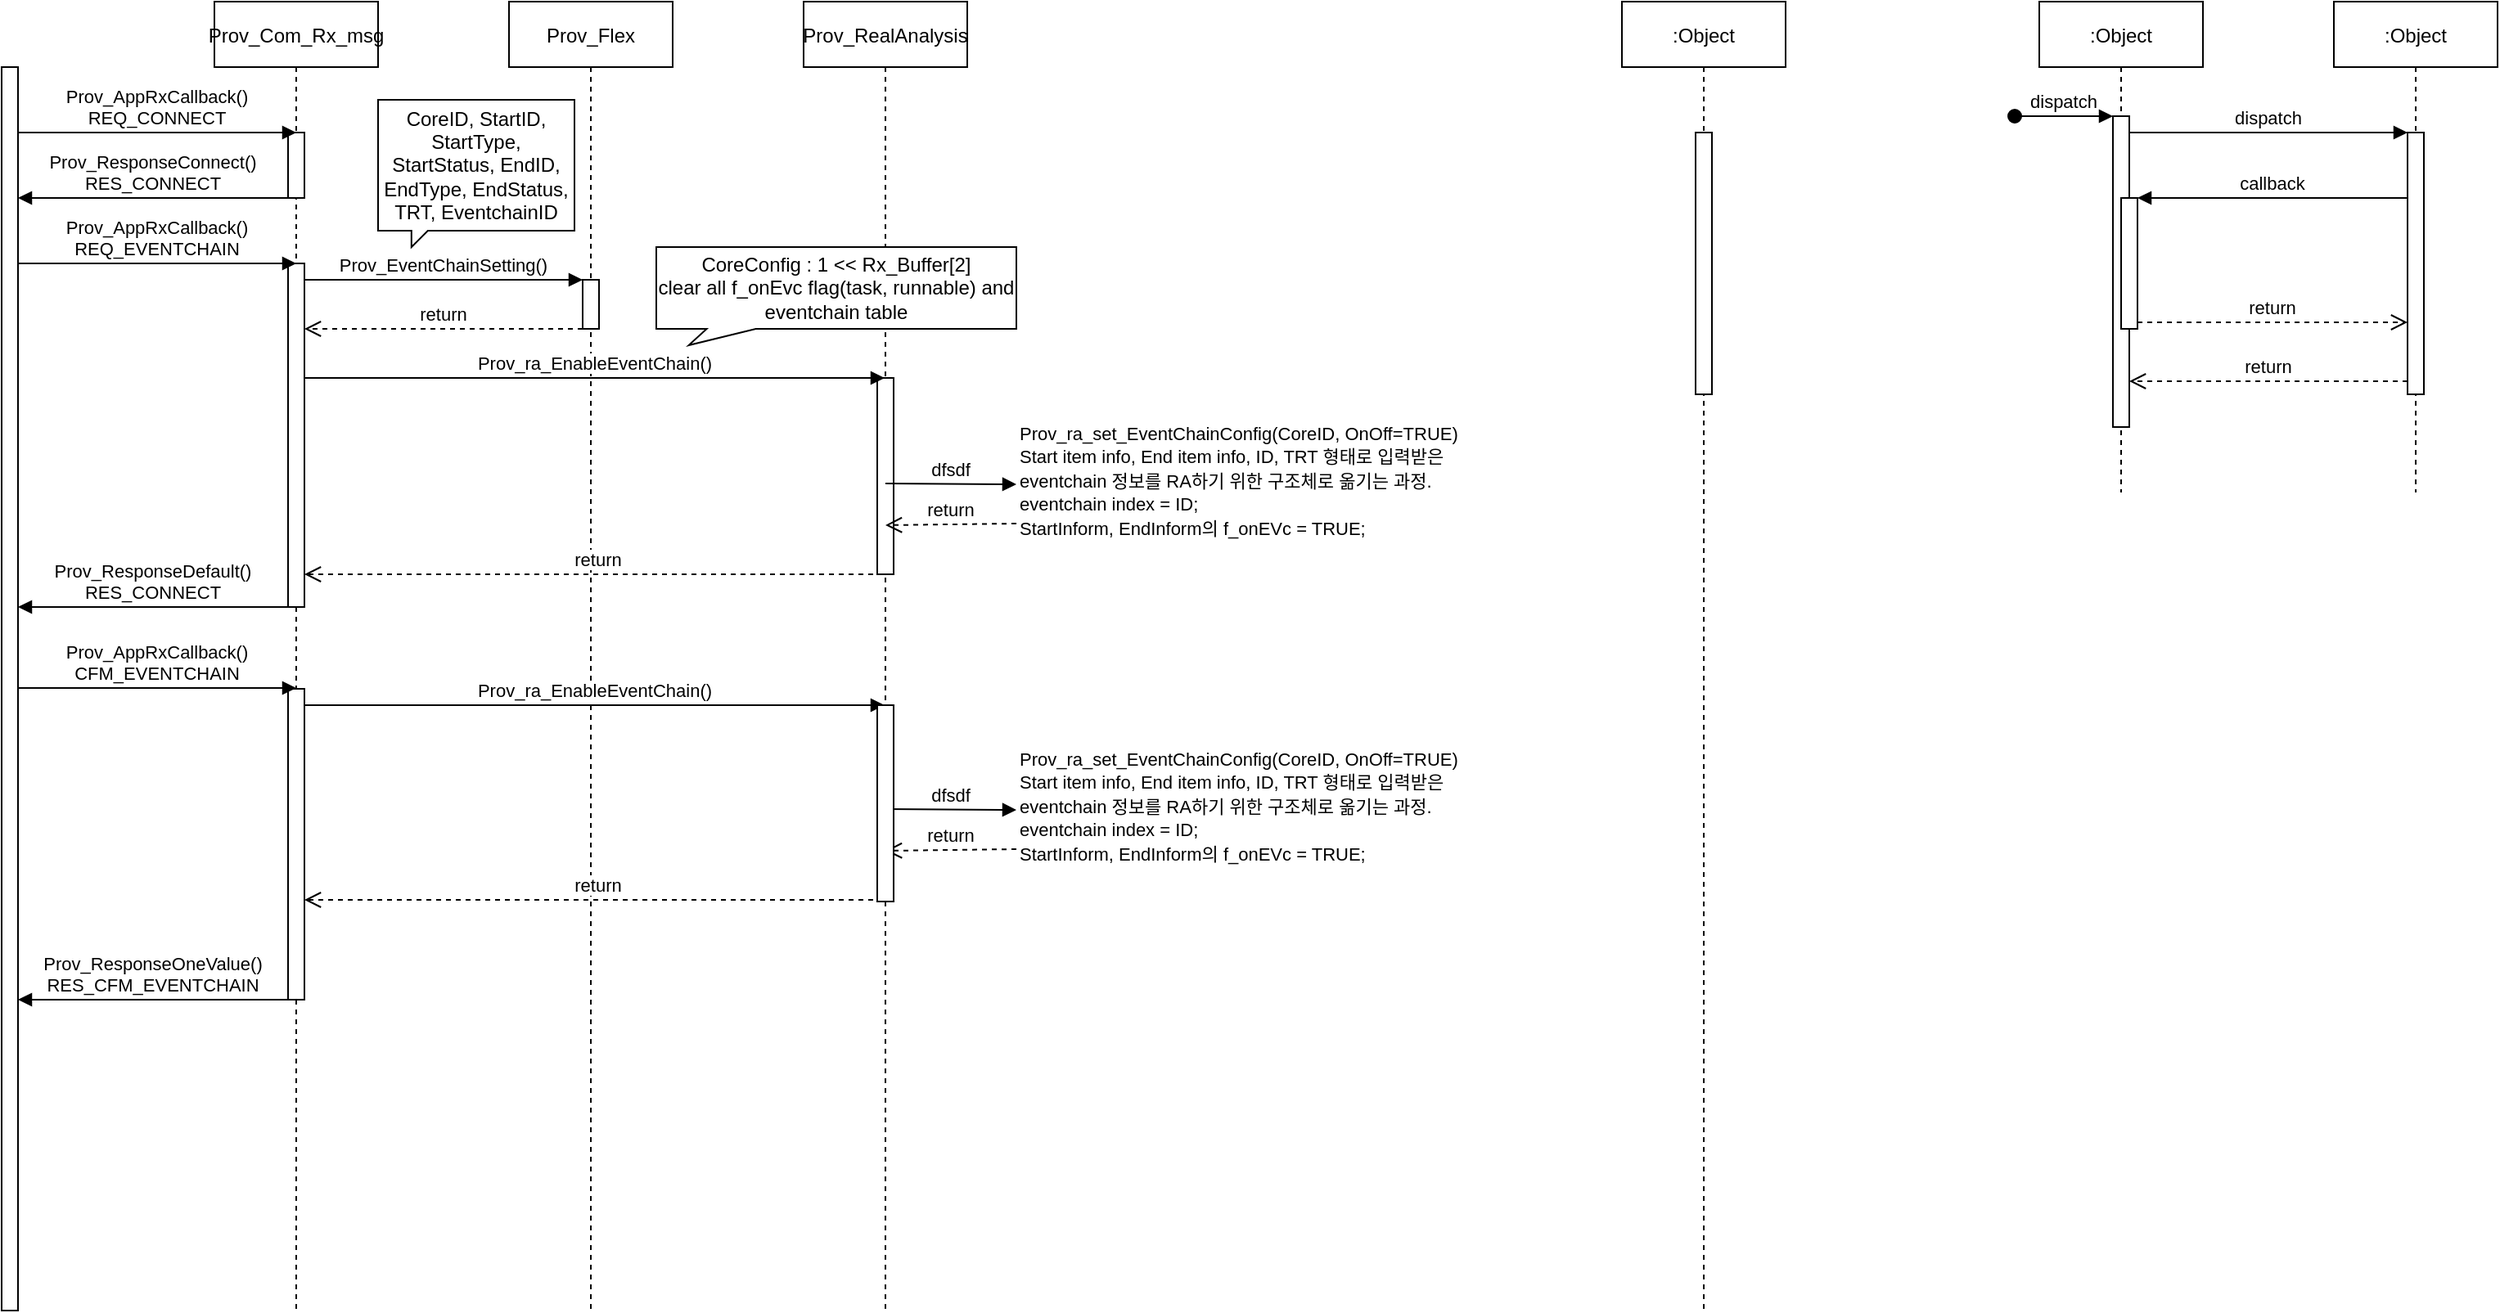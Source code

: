 <mxfile version="14.9.6" type="github">
  <diagram id="kgpKYQtTHZ0yAKxKKP6v" name="Page-1">
    <mxGraphModel dx="1662" dy="796" grid="1" gridSize="10" guides="1" tooltips="1" connect="1" arrows="1" fold="1" page="1" pageScale="1" pageWidth="1600" pageHeight="900" background="none" math="0" shadow="0">
      <root>
        <object label="" id="0">
          <mxCell />
        </object>
        <mxCell id="1" parent="0" />
        <mxCell id="3nuBFxr9cyL0pnOWT2aG-1" value="Prov_Com_Rx_msg" style="shape=umlLifeline;perimeter=lifelinePerimeter;container=1;collapsible=0;recursiveResize=0;rounded=0;shadow=0;strokeWidth=1;" parent="1" vertex="1">
          <mxGeometry x="170" y="40" width="100" height="800" as="geometry" />
        </mxCell>
        <mxCell id="3nuBFxr9cyL0pnOWT2aG-2" value="" style="points=[];perimeter=orthogonalPerimeter;rounded=0;shadow=0;strokeWidth=1;" parent="3nuBFxr9cyL0pnOWT2aG-1" vertex="1">
          <mxGeometry x="45" y="80" width="10" height="40" as="geometry" />
        </mxCell>
        <mxCell id="3nuBFxr9cyL0pnOWT2aG-5" value="Prov_Flex" style="shape=umlLifeline;perimeter=lifelinePerimeter;container=1;collapsible=0;recursiveResize=0;rounded=0;shadow=0;strokeWidth=1;" parent="1" vertex="1">
          <mxGeometry x="350" y="40" width="100" height="800" as="geometry" />
        </mxCell>
        <mxCell id="3nuBFxr9cyL0pnOWT2aG-6" value="" style="points=[];perimeter=orthogonalPerimeter;rounded=0;shadow=0;strokeWidth=1;" parent="3nuBFxr9cyL0pnOWT2aG-5" vertex="1">
          <mxGeometry x="45" y="170" width="10" height="30" as="geometry" />
        </mxCell>
        <mxCell id="O0rYHsYLg1H_dyIOlwgl-3" value="Prov_RealAnalysis" style="shape=umlLifeline;perimeter=lifelinePerimeter;container=1;collapsible=0;recursiveResize=0;rounded=0;shadow=0;strokeWidth=1;" vertex="1" parent="1">
          <mxGeometry x="530" y="40" width="100" height="800" as="geometry" />
        </mxCell>
        <mxCell id="O0rYHsYLg1H_dyIOlwgl-4" value="" style="points=[];perimeter=orthogonalPerimeter;rounded=0;shadow=0;strokeWidth=1;" vertex="1" parent="O0rYHsYLg1H_dyIOlwgl-3">
          <mxGeometry x="45" y="230" width="10" height="120" as="geometry" />
        </mxCell>
        <mxCell id="O0rYHsYLg1H_dyIOlwgl-7" value=":Object" style="shape=umlLifeline;perimeter=lifelinePerimeter;container=1;collapsible=0;recursiveResize=0;rounded=0;shadow=0;strokeWidth=1;" vertex="1" parent="1">
          <mxGeometry x="1030" y="40" width="100" height="800" as="geometry" />
        </mxCell>
        <mxCell id="O0rYHsYLg1H_dyIOlwgl-8" value="" style="points=[];perimeter=orthogonalPerimeter;rounded=0;shadow=0;strokeWidth=1;" vertex="1" parent="O0rYHsYLg1H_dyIOlwgl-7">
          <mxGeometry x="45" y="80" width="10" height="160" as="geometry" />
        </mxCell>
        <mxCell id="O0rYHsYLg1H_dyIOlwgl-13" value=":Object" style="shape=umlLifeline;perimeter=lifelinePerimeter;container=1;collapsible=0;recursiveResize=0;rounded=0;shadow=0;strokeWidth=1;" vertex="1" parent="1">
          <mxGeometry x="1285" y="40" width="100" height="300" as="geometry" />
        </mxCell>
        <mxCell id="O0rYHsYLg1H_dyIOlwgl-14" value="" style="points=[];perimeter=orthogonalPerimeter;rounded=0;shadow=0;strokeWidth=1;" vertex="1" parent="O0rYHsYLg1H_dyIOlwgl-13">
          <mxGeometry x="45" y="70" width="10" height="190" as="geometry" />
        </mxCell>
        <mxCell id="O0rYHsYLg1H_dyIOlwgl-15" value="dispatch" style="verticalAlign=bottom;startArrow=oval;endArrow=block;startSize=8;shadow=0;strokeWidth=1;" edge="1" parent="O0rYHsYLg1H_dyIOlwgl-13" target="O0rYHsYLg1H_dyIOlwgl-14">
          <mxGeometry relative="1" as="geometry">
            <mxPoint x="-15" y="70" as="sourcePoint" />
          </mxGeometry>
        </mxCell>
        <mxCell id="O0rYHsYLg1H_dyIOlwgl-16" value="" style="points=[];perimeter=orthogonalPerimeter;rounded=0;shadow=0;strokeWidth=1;" vertex="1" parent="O0rYHsYLg1H_dyIOlwgl-13">
          <mxGeometry x="50" y="120" width="10" height="80" as="geometry" />
        </mxCell>
        <mxCell id="O0rYHsYLg1H_dyIOlwgl-17" value=":Object" style="shape=umlLifeline;perimeter=lifelinePerimeter;container=1;collapsible=0;recursiveResize=0;rounded=0;shadow=0;strokeWidth=1;" vertex="1" parent="1">
          <mxGeometry x="1465" y="40" width="100" height="300" as="geometry" />
        </mxCell>
        <mxCell id="O0rYHsYLg1H_dyIOlwgl-18" value="" style="points=[];perimeter=orthogonalPerimeter;rounded=0;shadow=0;strokeWidth=1;" vertex="1" parent="O0rYHsYLg1H_dyIOlwgl-17">
          <mxGeometry x="45" y="80" width="10" height="160" as="geometry" />
        </mxCell>
        <mxCell id="O0rYHsYLg1H_dyIOlwgl-19" value="return" style="verticalAlign=bottom;endArrow=open;dashed=1;endSize=8;exitX=0;exitY=0.95;shadow=0;strokeWidth=1;" edge="1" source="O0rYHsYLg1H_dyIOlwgl-18" target="O0rYHsYLg1H_dyIOlwgl-14" parent="1">
          <mxGeometry relative="1" as="geometry">
            <mxPoint x="1440" y="196" as="targetPoint" />
          </mxGeometry>
        </mxCell>
        <mxCell id="O0rYHsYLg1H_dyIOlwgl-20" value="dispatch" style="verticalAlign=bottom;endArrow=block;entryX=0;entryY=0;shadow=0;strokeWidth=1;" edge="1" source="O0rYHsYLg1H_dyIOlwgl-14" target="O0rYHsYLg1H_dyIOlwgl-18" parent="1">
          <mxGeometry relative="1" as="geometry">
            <mxPoint x="1440" y="120" as="sourcePoint" />
          </mxGeometry>
        </mxCell>
        <mxCell id="O0rYHsYLg1H_dyIOlwgl-21" value="callback" style="verticalAlign=bottom;endArrow=block;entryX=1;entryY=0;shadow=0;strokeWidth=1;" edge="1" source="O0rYHsYLg1H_dyIOlwgl-18" target="O0rYHsYLg1H_dyIOlwgl-16" parent="1">
          <mxGeometry relative="1" as="geometry">
            <mxPoint x="1405" y="160" as="sourcePoint" />
          </mxGeometry>
        </mxCell>
        <mxCell id="O0rYHsYLg1H_dyIOlwgl-22" value="return" style="verticalAlign=bottom;endArrow=open;dashed=1;endSize=8;exitX=1;exitY=0.95;shadow=0;strokeWidth=1;" edge="1" source="O0rYHsYLg1H_dyIOlwgl-16" target="O0rYHsYLg1H_dyIOlwgl-18" parent="1">
          <mxGeometry relative="1" as="geometry">
            <mxPoint x="1405" y="217" as="targetPoint" />
          </mxGeometry>
        </mxCell>
        <mxCell id="O0rYHsYLg1H_dyIOlwgl-25" value="" style="points=[];perimeter=orthogonalPerimeter;rounded=0;shadow=0;strokeWidth=1;" vertex="1" parent="1">
          <mxGeometry x="40" y="80" width="10" height="760" as="geometry" />
        </mxCell>
        <mxCell id="O0rYHsYLg1H_dyIOlwgl-27" value="Prov_AppRxCallback()&#xa;REQ_CONNECT" style="verticalAlign=bottom;endArrow=block;entryX=0;entryY=0;shadow=0;strokeWidth=1;" edge="1" parent="1">
          <mxGeometry relative="1" as="geometry">
            <mxPoint x="50" y="120.0" as="sourcePoint" />
            <mxPoint x="220" y="120.0" as="targetPoint" />
          </mxGeometry>
        </mxCell>
        <mxCell id="O0rYHsYLg1H_dyIOlwgl-28" value="Prov_ResponseConnect()&#xa;RES_CONNECT" style="verticalAlign=bottom;endArrow=block;entryX=1;entryY=0;shadow=0;strokeWidth=1;" edge="1" parent="1">
          <mxGeometry relative="1" as="geometry">
            <mxPoint x="215" y="160" as="sourcePoint" />
            <mxPoint x="50" y="160" as="targetPoint" />
          </mxGeometry>
        </mxCell>
        <mxCell id="O0rYHsYLg1H_dyIOlwgl-30" value="" style="points=[];perimeter=orthogonalPerimeter;rounded=0;shadow=0;strokeWidth=1;" vertex="1" parent="1">
          <mxGeometry x="215" y="200" width="10" height="210" as="geometry" />
        </mxCell>
        <mxCell id="O0rYHsYLg1H_dyIOlwgl-29" value="Prov_AppRxCallback()&#xa;REQ_EVENTCHAIN" style="verticalAlign=bottom;endArrow=block;entryX=0;entryY=0;shadow=0;strokeWidth=1;" edge="1" parent="1">
          <mxGeometry relative="1" as="geometry">
            <mxPoint x="50" y="200.0" as="sourcePoint" />
            <mxPoint x="220" y="200.0" as="targetPoint" />
          </mxGeometry>
        </mxCell>
        <mxCell id="O0rYHsYLg1H_dyIOlwgl-34" value="Prov_EventChainSetting()" style="verticalAlign=bottom;endArrow=block;entryX=0;entryY=0;shadow=0;strokeWidth=1;" edge="1" parent="1">
          <mxGeometry relative="1" as="geometry">
            <mxPoint x="225" y="210.0" as="sourcePoint" />
            <mxPoint x="395" y="210.0" as="targetPoint" />
          </mxGeometry>
        </mxCell>
        <mxCell id="O0rYHsYLg1H_dyIOlwgl-35" value="CoreID, StartID, StartType, StartStatus, EndID, EndType, EndStatus, TRT, EventchainID" style="shape=callout;whiteSpace=wrap;html=1;perimeter=calloutPerimeter;position2=0.17;size=10;position=0.17;base=10;" vertex="1" parent="1">
          <mxGeometry x="270" y="100" width="120" height="90" as="geometry" />
        </mxCell>
        <mxCell id="O0rYHsYLg1H_dyIOlwgl-36" value="Prov_ResponseDefault()&#xa;RES_CONNECT" style="verticalAlign=bottom;endArrow=block;entryX=1;entryY=0;shadow=0;strokeWidth=1;" edge="1" parent="1">
          <mxGeometry relative="1" as="geometry">
            <mxPoint x="215" y="410" as="sourcePoint" />
            <mxPoint x="50" y="410" as="targetPoint" />
          </mxGeometry>
        </mxCell>
        <mxCell id="O0rYHsYLg1H_dyIOlwgl-39" value="return" style="verticalAlign=bottom;endArrow=open;dashed=1;endSize=8;exitX=0;exitY=0.95;shadow=0;strokeWidth=1;" edge="1" parent="1">
          <mxGeometry relative="1" as="geometry">
            <mxPoint x="225" y="240.0" as="targetPoint" />
            <mxPoint x="395" y="240.0" as="sourcePoint" />
          </mxGeometry>
        </mxCell>
        <mxCell id="O0rYHsYLg1H_dyIOlwgl-40" value="Prov_ra_EnableEventChain()" style="verticalAlign=bottom;endArrow=block;shadow=0;strokeWidth=1;" edge="1" parent="1" target="O0rYHsYLg1H_dyIOlwgl-3">
          <mxGeometry relative="1" as="geometry">
            <mxPoint x="225" y="270.0" as="sourcePoint" />
            <mxPoint x="570" y="270" as="targetPoint" />
          </mxGeometry>
        </mxCell>
        <mxCell id="O0rYHsYLg1H_dyIOlwgl-41" value="CoreConfig :&amp;nbsp;1 &amp;lt;&amp;lt; Rx_Buffer[2]&lt;br&gt;clear all f_onEvc flag(task, runnable) and eventchain table" style="shape=callout;whiteSpace=wrap;html=1;perimeter=calloutPerimeter;position2=0.09;size=10;position=0.14;base=30;direction=east;" vertex="1" parent="1">
          <mxGeometry x="440" y="190" width="220" height="60" as="geometry" />
        </mxCell>
        <mxCell id="O0rYHsYLg1H_dyIOlwgl-49" value="return" style="verticalAlign=bottom;endArrow=open;dashed=1;endSize=8;shadow=0;strokeWidth=1;" edge="1" parent="1">
          <mxGeometry relative="1" as="geometry">
            <mxPoint x="225" y="390.0" as="targetPoint" />
            <mxPoint x="584.5" y="390.0" as="sourcePoint" />
          </mxGeometry>
        </mxCell>
        <mxCell id="O0rYHsYLg1H_dyIOlwgl-54" value="&lt;span style=&quot;color: rgb(0 , 0 , 0) ; font-family: &amp;#34;helvetica&amp;#34; ; font-size: 11px ; font-style: normal ; font-weight: 400 ; letter-spacing: normal ; text-align: center ; text-indent: 0px ; text-transform: none ; word-spacing: 0px ; background-color: rgb(255 , 255 , 255) ; display: inline ; float: none&quot;&gt;Prov_ra_set_EventChainConfig(CoreID, OnOff=TRUE)&lt;br&gt;Start item info, End item info, ID, TRT 형태로 입력받은 eventchain 정보를 RA하기 위한 구조체로 옮기는 과정.&lt;br&gt;eventchain index = ID;&lt;br&gt;StartInform, EndInform의 f_onEVc = TRUE;&lt;br&gt;&lt;/span&gt;" style="text;whiteSpace=wrap;html=1;" vertex="1" parent="1">
          <mxGeometry x="660" y="290" width="310" height="80" as="geometry" />
        </mxCell>
        <mxCell id="O0rYHsYLg1H_dyIOlwgl-55" value="dfsdf" style="verticalAlign=bottom;endArrow=block;shadow=0;strokeWidth=1;" edge="1" parent="1">
          <mxGeometry relative="1" as="geometry">
            <mxPoint x="580" y="334.5" as="sourcePoint" />
            <mxPoint x="660" y="335" as="targetPoint" />
          </mxGeometry>
        </mxCell>
        <mxCell id="O0rYHsYLg1H_dyIOlwgl-56" value="return" style="verticalAlign=bottom;endArrow=open;dashed=1;endSize=8;shadow=0;strokeWidth=1;" edge="1" parent="1">
          <mxGeometry relative="1" as="geometry">
            <mxPoint x="580" y="360.0" as="targetPoint" />
            <mxPoint x="660" y="359" as="sourcePoint" />
          </mxGeometry>
        </mxCell>
        <mxCell id="O0rYHsYLg1H_dyIOlwgl-58" value="" style="points=[];perimeter=orthogonalPerimeter;rounded=0;shadow=0;strokeWidth=1;" vertex="1" parent="1">
          <mxGeometry x="215" y="460" width="10" height="190" as="geometry" />
        </mxCell>
        <mxCell id="O0rYHsYLg1H_dyIOlwgl-57" value="Prov_AppRxCallback()&#xa;CFM_EVENTCHAIN" style="verticalAlign=bottom;endArrow=block;entryX=0;entryY=0;shadow=0;strokeWidth=1;" edge="1" parent="1">
          <mxGeometry relative="1" as="geometry">
            <mxPoint x="50" y="459.5" as="sourcePoint" />
            <mxPoint x="220" y="459.5" as="targetPoint" />
          </mxGeometry>
        </mxCell>
        <mxCell id="O0rYHsYLg1H_dyIOlwgl-60" value="Prov_ResponseOneValue()&#xa;RES_CFM_EVENTCHAIN" style="verticalAlign=bottom;endArrow=block;entryX=1;entryY=0;shadow=0;strokeWidth=1;" edge="1" parent="1">
          <mxGeometry relative="1" as="geometry">
            <mxPoint x="215" y="650" as="sourcePoint" />
            <mxPoint x="50" y="650" as="targetPoint" />
          </mxGeometry>
        </mxCell>
        <mxCell id="O0rYHsYLg1H_dyIOlwgl-65" value="Prov_ra_EnableEventChain()" style="verticalAlign=bottom;endArrow=block;shadow=0;strokeWidth=1;" edge="1" parent="1">
          <mxGeometry relative="1" as="geometry">
            <mxPoint x="225" y="470" as="sourcePoint" />
            <mxPoint x="579.5" y="470" as="targetPoint" />
          </mxGeometry>
        </mxCell>
        <mxCell id="O0rYHsYLg1H_dyIOlwgl-71" value="return" style="verticalAlign=bottom;endArrow=open;dashed=1;endSize=8;shadow=0;strokeWidth=1;" edge="1" parent="1">
          <mxGeometry relative="1" as="geometry">
            <mxPoint x="225" y="589.0" as="targetPoint" />
            <mxPoint x="584.5" y="589.0" as="sourcePoint" />
          </mxGeometry>
        </mxCell>
        <mxCell id="O0rYHsYLg1H_dyIOlwgl-72" value="dfsdf" style="verticalAlign=bottom;endArrow=block;shadow=0;strokeWidth=1;" edge="1" parent="1">
          <mxGeometry relative="1" as="geometry">
            <mxPoint x="580" y="533.5" as="sourcePoint" />
            <mxPoint x="660" y="534" as="targetPoint" />
          </mxGeometry>
        </mxCell>
        <mxCell id="O0rYHsYLg1H_dyIOlwgl-73" value="return" style="verticalAlign=bottom;endArrow=open;dashed=1;endSize=8;shadow=0;strokeWidth=1;" edge="1" parent="1">
          <mxGeometry relative="1" as="geometry">
            <mxPoint x="580" y="559.0" as="targetPoint" />
            <mxPoint x="660" y="558" as="sourcePoint" />
          </mxGeometry>
        </mxCell>
        <mxCell id="O0rYHsYLg1H_dyIOlwgl-74" value="&lt;span style=&quot;color: rgb(0 , 0 , 0) ; font-family: &amp;#34;helvetica&amp;#34; ; font-size: 11px ; font-style: normal ; font-weight: 400 ; letter-spacing: normal ; text-align: center ; text-indent: 0px ; text-transform: none ; word-spacing: 0px ; background-color: rgb(255 , 255 , 255) ; display: inline ; float: none&quot;&gt;Prov_ra_set_EventChainConfig(CoreID, OnOff=TRUE)&lt;br&gt;Start item info, End item info, ID, TRT 형태로 입력받은 eventchain 정보를 RA하기 위한 구조체로 옮기는 과정.&lt;br&gt;eventchain index = ID;&lt;br&gt;StartInform, EndInform의 f_onEVc = TRUE;&lt;br&gt;&lt;/span&gt;" style="text;whiteSpace=wrap;html=1;" vertex="1" parent="1">
          <mxGeometry x="660" y="489" width="310" height="80" as="geometry" />
        </mxCell>
        <mxCell id="O0rYHsYLg1H_dyIOlwgl-75" value="" style="points=[];perimeter=orthogonalPerimeter;rounded=0;shadow=0;strokeWidth=1;" vertex="1" parent="1">
          <mxGeometry x="575" y="470" width="10" height="120" as="geometry" />
        </mxCell>
      </root>
    </mxGraphModel>
  </diagram>
</mxfile>
